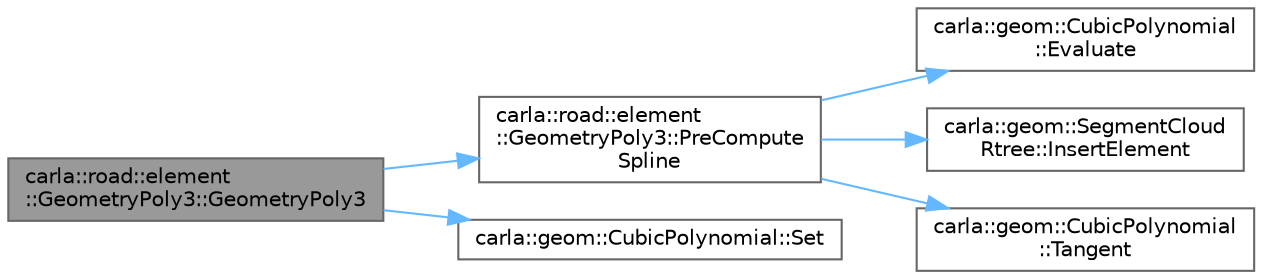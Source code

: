 digraph "carla::road::element::GeometryPoly3::GeometryPoly3"
{
 // INTERACTIVE_SVG=YES
 // LATEX_PDF_SIZE
  bgcolor="transparent";
  edge [fontname=Helvetica,fontsize=10,labelfontname=Helvetica,labelfontsize=10];
  node [fontname=Helvetica,fontsize=10,shape=box,height=0.2,width=0.4];
  rankdir="LR";
  Node1 [id="Node000001",label="carla::road::element\l::GeometryPoly3::GeometryPoly3",height=0.2,width=0.4,color="gray40", fillcolor="grey60", style="filled", fontcolor="black",tooltip=" "];
  Node1 -> Node2 [id="edge1_Node000001_Node000002",color="steelblue1",style="solid",tooltip=" "];
  Node2 [id="Node000002",label="carla::road::element\l::GeometryPoly3::PreCompute\lSpline",height=0.2,width=0.4,color="grey40", fillcolor="white", style="filled",URL="$da/dee/classcarla_1_1road_1_1element_1_1GeometryPoly3.html#aac97415dacf427647d44dc64b8066d03",tooltip=" "];
  Node2 -> Node3 [id="edge2_Node000002_Node000003",color="steelblue1",style="solid",tooltip=" "];
  Node3 [id="Node000003",label="carla::geom::CubicPolynomial\l::Evaluate",height=0.2,width=0.4,color="grey40", fillcolor="white", style="filled",URL="$d4/db7/classcarla_1_1geom_1_1CubicPolynomial.html#a5d270a76228a4f47ae0bcfc2c866f5cd",tooltip="Evaluates f(x) = a + bx + cx^2 + dx^3"];
  Node2 -> Node4 [id="edge3_Node000002_Node000004",color="steelblue1",style="solid",tooltip=" "];
  Node4 [id="Node000004",label="carla::geom::SegmentCloud\lRtree::InsertElement",height=0.2,width=0.4,color="grey40", fillcolor="white", style="filled",URL="$d0/d6f/classcarla_1_1geom_1_1SegmentCloudRtree.html#a90a0c1cdcf9c693cb27816c5639b2747",tooltip=" "];
  Node2 -> Node5 [id="edge4_Node000002_Node000005",color="steelblue1",style="solid",tooltip=" "];
  Node5 [id="Node000005",label="carla::geom::CubicPolynomial\l::Tangent",height=0.2,width=0.4,color="grey40", fillcolor="white", style="filled",URL="$d4/db7/classcarla_1_1geom_1_1CubicPolynomial.html#a6b32ca488e26ca238a28d67fd411528b",tooltip="Evaluates the tangent using df/dx = b + 2cx + 3dx^2"];
  Node1 -> Node6 [id="edge5_Node000001_Node000006",color="steelblue1",style="solid",tooltip=" "];
  Node6 [id="Node000006",label="carla::geom::CubicPolynomial::Set",height=0.2,width=0.4,color="grey40", fillcolor="white", style="filled",URL="$d4/db7/classcarla_1_1geom_1_1CubicPolynomial.html#a70e2e72c8e22f4f7f095d302383af5de",tooltip=" "];
}
